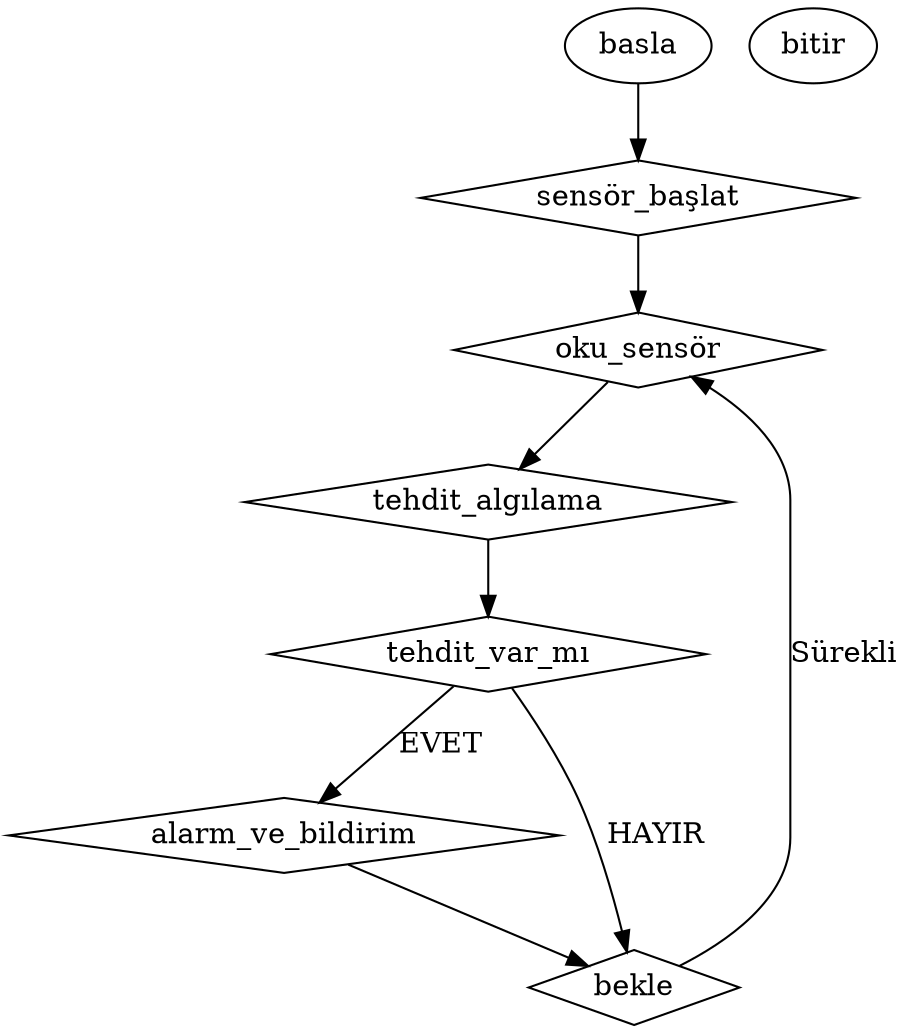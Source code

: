 digraph AkilliEvGüvenlik {
    rankdir=TB; // Yukarıdan aşağıya akış

    // Düğüm tipleri
    node [shape=oval]; basla; bitir;
    node [shape=parallelogram]; sensör_başlat="Sensörleri Başlat";
    node [shape=box]; 
        oku_sensör="Sensörleri Oku";
        tehdit_algılama="Tehdit Algıla";
        alarm_ve_bildirim="Alarm ve Bildirim Gönder";
        bekle="Bekle(1 sn)";
    node [shape=diamond]; 
        tehdit_var_mı="Tehdit Var mı?";

    // Akış
    basla -> sensör_başlat;
    sensör_başlat -> oku_sensör;
    oku_sensör -> tehdit_algılama;
    tehdit_algılama -> tehdit_var_mı;
    
    tehdit_var_mı -> alarm_ve_bildirim [label="EVET"];
    tehdit_var_mı -> bekle [label="HAYIR"];
    
    alarm_ve_bildirim -> bekle;
    bekle -> oku_sensör [label="Sürekli"]; // Geri ok ile sonsuz döngü

    // Bitir düğümü (normal şartlarda sonsuz döngü nedeniyle ulaşılmaz)
    bitir;
}
